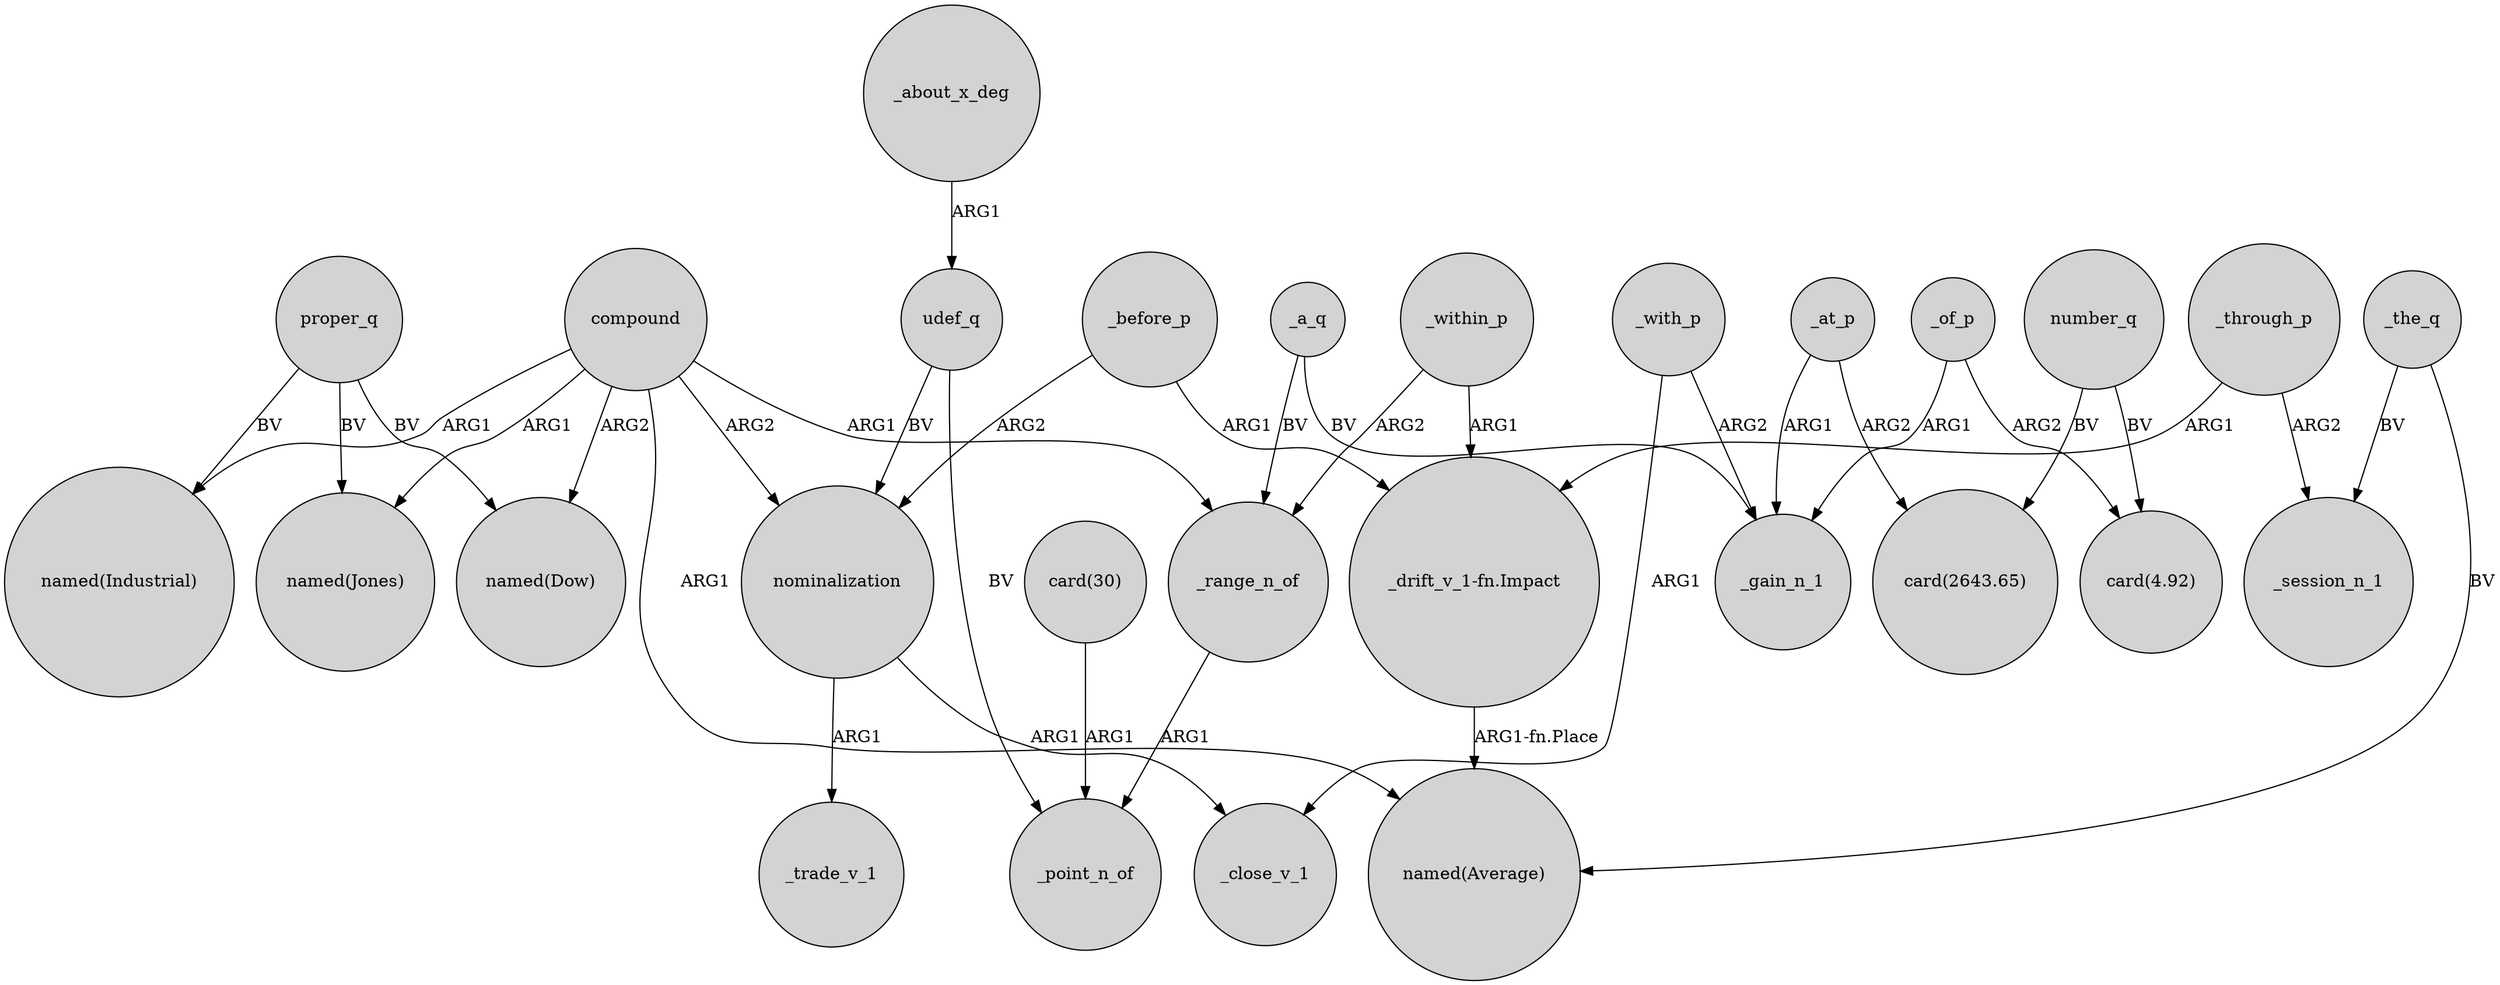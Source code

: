 digraph {
	node [shape=circle style=filled]
	compound -> "named(Jones)" [label=ARG1]
	number_q -> "card(4.92)" [label=BV]
	_before_p -> nominalization [label=ARG2]
	_within_p -> "_drift_v_1-fn.Impact" [label=ARG1]
	_the_q -> _session_n_1 [label=BV]
	"card(30)" -> _point_n_of [label=ARG1]
	_at_p -> "card(2643.65)" [label=ARG2]
	number_q -> "card(2643.65)" [label=BV]
	udef_q -> nominalization [label=BV]
	_of_p -> _gain_n_1 [label=ARG1]
	_with_p -> _close_v_1 [label=ARG1]
	compound -> nominalization [label=ARG2]
	_about_x_deg -> udef_q [label=ARG1]
	_within_p -> _range_n_of [label=ARG2]
	compound -> _range_n_of [label=ARG1]
	proper_q -> "named(Industrial)" [label=BV]
	_at_p -> _gain_n_1 [label=ARG1]
	_through_p -> _session_n_1 [label=ARG2]
	nominalization -> _close_v_1 [label=ARG1]
	_range_n_of -> _point_n_of [label=ARG1]
	_a_q -> _gain_n_1 [label=BV]
	proper_q -> "named(Jones)" [label=BV]
	_the_q -> "named(Average)" [label=BV]
	proper_q -> "named(Dow)" [label=BV]
	_through_p -> "_drift_v_1-fn.Impact" [label=ARG1]
	compound -> "named(Industrial)" [label=ARG1]
	compound -> "named(Average)" [label=ARG1]
	_of_p -> "card(4.92)" [label=ARG2]
	compound -> "named(Dow)" [label=ARG2]
	_with_p -> _gain_n_1 [label=ARG2]
	"_drift_v_1-fn.Impact" -> "named(Average)" [label="ARG1-fn.Place"]
	_a_q -> _range_n_of [label=BV]
	udef_q -> _point_n_of [label=BV]
	nominalization -> _trade_v_1 [label=ARG1]
	_before_p -> "_drift_v_1-fn.Impact" [label=ARG1]
}
